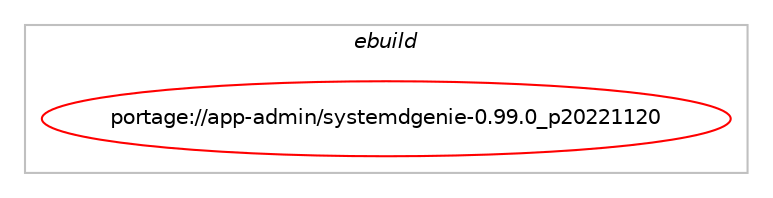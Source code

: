 digraph prolog {

# *************
# Graph options
# *************

newrank=true;
concentrate=true;
compound=true;
graph [rankdir=LR,fontname=Helvetica,fontsize=10,ranksep=1.5];#, ranksep=2.5, nodesep=0.2];
edge  [arrowhead=vee];
node  [fontname=Helvetica,fontsize=10];

# **********
# The ebuild
# **********

subgraph cluster_leftcol {
color=gray;
label=<<i>ebuild</i>>;
id [label="portage://app-admin/systemdgenie-0.99.0_p20221120", color=red, width=4, href="../app-admin/systemdgenie-0.99.0_p20221120.svg"];
}

# ****************
# The dependencies
# ****************

subgraph cluster_midcol {
color=gray;
label=<<i>dependencies</i>>;
subgraph cluster_compile {
fillcolor="#eeeeee";
style=filled;
label=<<i>compile</i>>;
# *** BEGIN UNKNOWN DEPENDENCY TYPE (TODO) ***
# id -> equal(package_dependency(portage://app-admin/systemdgenie-0.99.0_p20221120,install,no,dev-qt,qtcore,none,[,,],[slot(5)],[]))
# *** END UNKNOWN DEPENDENCY TYPE (TODO) ***

# *** BEGIN UNKNOWN DEPENDENCY TYPE (TODO) ***
# id -> equal(package_dependency(portage://app-admin/systemdgenie-0.99.0_p20221120,install,no,dev-qt,qtdbus,greaterequal,[5.15.5,,,5.15.5],[slot(5)],[]))
# *** END UNKNOWN DEPENDENCY TYPE (TODO) ***

# *** BEGIN UNKNOWN DEPENDENCY TYPE (TODO) ***
# id -> equal(package_dependency(portage://app-admin/systemdgenie-0.99.0_p20221120,install,no,dev-qt,qtgui,greaterequal,[5.15.5,,,5.15.5],[slot(5)],[]))
# *** END UNKNOWN DEPENDENCY TYPE (TODO) ***

# *** BEGIN UNKNOWN DEPENDENCY TYPE (TODO) ***
# id -> equal(package_dependency(portage://app-admin/systemdgenie-0.99.0_p20221120,install,no,dev-qt,qtwidgets,greaterequal,[5.15.5,,,5.15.5],[slot(5)],[]))
# *** END UNKNOWN DEPENDENCY TYPE (TODO) ***

# *** BEGIN UNKNOWN DEPENDENCY TYPE (TODO) ***
# id -> equal(package_dependency(portage://app-admin/systemdgenie-0.99.0_p20221120,install,no,kde-frameworks,kauth,greaterequal,[5.99.0,,,5.99.0],[slot(5)],[]))
# *** END UNKNOWN DEPENDENCY TYPE (TODO) ***

# *** BEGIN UNKNOWN DEPENDENCY TYPE (TODO) ***
# id -> equal(package_dependency(portage://app-admin/systemdgenie-0.99.0_p20221120,install,no,kde-frameworks,kconfigwidgets,greaterequal,[5.99.0,,,5.99.0],[slot(5)],[]))
# *** END UNKNOWN DEPENDENCY TYPE (TODO) ***

# *** BEGIN UNKNOWN DEPENDENCY TYPE (TODO) ***
# id -> equal(package_dependency(portage://app-admin/systemdgenie-0.99.0_p20221120,install,no,kde-frameworks,kcoreaddons,greaterequal,[5.99.0,,,5.99.0],[slot(5)],[]))
# *** END UNKNOWN DEPENDENCY TYPE (TODO) ***

# *** BEGIN UNKNOWN DEPENDENCY TYPE (TODO) ***
# id -> equal(package_dependency(portage://app-admin/systemdgenie-0.99.0_p20221120,install,no,kde-frameworks,kcrash,greaterequal,[5.99.0,,,5.99.0],[slot(5)],[]))
# *** END UNKNOWN DEPENDENCY TYPE (TODO) ***

# *** BEGIN UNKNOWN DEPENDENCY TYPE (TODO) ***
# id -> equal(package_dependency(portage://app-admin/systemdgenie-0.99.0_p20221120,install,no,kde-frameworks,ki18n,greaterequal,[5.99.0,,,5.99.0],[slot(5)],[]))
# *** END UNKNOWN DEPENDENCY TYPE (TODO) ***

# *** BEGIN UNKNOWN DEPENDENCY TYPE (TODO) ***
# id -> equal(package_dependency(portage://app-admin/systemdgenie-0.99.0_p20221120,install,no,kde-frameworks,kwidgetsaddons,greaterequal,[5.99.0,,,5.99.0],[slot(5)],[]))
# *** END UNKNOWN DEPENDENCY TYPE (TODO) ***

# *** BEGIN UNKNOWN DEPENDENCY TYPE (TODO) ***
# id -> equal(package_dependency(portage://app-admin/systemdgenie-0.99.0_p20221120,install,no,kde-frameworks,kxmlgui,greaterequal,[5.99.0,,,5.99.0],[slot(5)],[]))
# *** END UNKNOWN DEPENDENCY TYPE (TODO) ***

# *** BEGIN UNKNOWN DEPENDENCY TYPE (TODO) ***
# id -> equal(package_dependency(portage://app-admin/systemdgenie-0.99.0_p20221120,install,no,sys-apps,systemd,none,[,,],any_same_slot,[]))
# *** END UNKNOWN DEPENDENCY TYPE (TODO) ***

}
subgraph cluster_compileandrun {
fillcolor="#eeeeee";
style=filled;
label=<<i>compile and run</i>>;
}
subgraph cluster_run {
fillcolor="#eeeeee";
style=filled;
label=<<i>run</i>>;
# *** BEGIN UNKNOWN DEPENDENCY TYPE (TODO) ***
# id -> equal(any_of_group([package_dependency(portage://app-admin/systemdgenie-0.99.0_p20221120,run,no,kde-frameworks,breeze-icons,none,[,,],any_different_slot,[]),package_dependency(portage://app-admin/systemdgenie-0.99.0_p20221120,run,no,kde-frameworks,oxygen-icons,none,[,,],any_different_slot,[])]))
# *** END UNKNOWN DEPENDENCY TYPE (TODO) ***

# *** BEGIN UNKNOWN DEPENDENCY TYPE (TODO) ***
# id -> equal(package_dependency(portage://app-admin/systemdgenie-0.99.0_p20221120,run,no,dev-qt,qtcore,none,[,,],[slot(5)],[]))
# *** END UNKNOWN DEPENDENCY TYPE (TODO) ***

# *** BEGIN UNKNOWN DEPENDENCY TYPE (TODO) ***
# id -> equal(package_dependency(portage://app-admin/systemdgenie-0.99.0_p20221120,run,no,dev-qt,qtdbus,greaterequal,[5.15.5,,,5.15.5],[slot(5)],[]))
# *** END UNKNOWN DEPENDENCY TYPE (TODO) ***

# *** BEGIN UNKNOWN DEPENDENCY TYPE (TODO) ***
# id -> equal(package_dependency(portage://app-admin/systemdgenie-0.99.0_p20221120,run,no,dev-qt,qtgui,greaterequal,[5.15.5,,,5.15.5],[slot(5)],[]))
# *** END UNKNOWN DEPENDENCY TYPE (TODO) ***

# *** BEGIN UNKNOWN DEPENDENCY TYPE (TODO) ***
# id -> equal(package_dependency(portage://app-admin/systemdgenie-0.99.0_p20221120,run,no,dev-qt,qtwidgets,greaterequal,[5.15.5,,,5.15.5],[slot(5)],[]))
# *** END UNKNOWN DEPENDENCY TYPE (TODO) ***

# *** BEGIN UNKNOWN DEPENDENCY TYPE (TODO) ***
# id -> equal(package_dependency(portage://app-admin/systemdgenie-0.99.0_p20221120,run,no,kde-frameworks,kauth,greaterequal,[5.99.0,,,5.99.0],[slot(5)],[]))
# *** END UNKNOWN DEPENDENCY TYPE (TODO) ***

# *** BEGIN UNKNOWN DEPENDENCY TYPE (TODO) ***
# id -> equal(package_dependency(portage://app-admin/systemdgenie-0.99.0_p20221120,run,no,kde-frameworks,kconfigwidgets,greaterequal,[5.99.0,,,5.99.0],[slot(5)],[]))
# *** END UNKNOWN DEPENDENCY TYPE (TODO) ***

# *** BEGIN UNKNOWN DEPENDENCY TYPE (TODO) ***
# id -> equal(package_dependency(portage://app-admin/systemdgenie-0.99.0_p20221120,run,no,kde-frameworks,kcoreaddons,greaterequal,[5.99.0,,,5.99.0],[slot(5)],[]))
# *** END UNKNOWN DEPENDENCY TYPE (TODO) ***

# *** BEGIN UNKNOWN DEPENDENCY TYPE (TODO) ***
# id -> equal(package_dependency(portage://app-admin/systemdgenie-0.99.0_p20221120,run,no,kde-frameworks,kcrash,greaterequal,[5.99.0,,,5.99.0],[slot(5)],[]))
# *** END UNKNOWN DEPENDENCY TYPE (TODO) ***

# *** BEGIN UNKNOWN DEPENDENCY TYPE (TODO) ***
# id -> equal(package_dependency(portage://app-admin/systemdgenie-0.99.0_p20221120,run,no,kde-frameworks,kf-env,greaterequal,[4,,,4],[],[]))
# *** END UNKNOWN DEPENDENCY TYPE (TODO) ***

# *** BEGIN UNKNOWN DEPENDENCY TYPE (TODO) ***
# id -> equal(package_dependency(portage://app-admin/systemdgenie-0.99.0_p20221120,run,no,kde-frameworks,ki18n,greaterequal,[5.99.0,,,5.99.0],[slot(5)],[]))
# *** END UNKNOWN DEPENDENCY TYPE (TODO) ***

# *** BEGIN UNKNOWN DEPENDENCY TYPE (TODO) ***
# id -> equal(package_dependency(portage://app-admin/systemdgenie-0.99.0_p20221120,run,no,kde-frameworks,kwidgetsaddons,greaterequal,[5.99.0,,,5.99.0],[slot(5)],[]))
# *** END UNKNOWN DEPENDENCY TYPE (TODO) ***

# *** BEGIN UNKNOWN DEPENDENCY TYPE (TODO) ***
# id -> equal(package_dependency(portage://app-admin/systemdgenie-0.99.0_p20221120,run,no,kde-frameworks,kxmlgui,greaterequal,[5.99.0,,,5.99.0],[slot(5)],[]))
# *** END UNKNOWN DEPENDENCY TYPE (TODO) ***

# *** BEGIN UNKNOWN DEPENDENCY TYPE (TODO) ***
# id -> equal(package_dependency(portage://app-admin/systemdgenie-0.99.0_p20221120,run,no,sys-apps,systemd,none,[,,],any_same_slot,[]))
# *** END UNKNOWN DEPENDENCY TYPE (TODO) ***

}
}

# **************
# The candidates
# **************

subgraph cluster_choices {
rank=same;
color=gray;
label=<<i>candidates</i>>;

}

}
